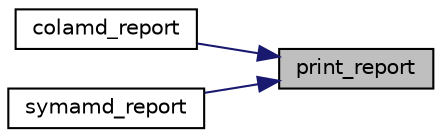 digraph "print_report"
{
 // LATEX_PDF_SIZE
  edge [fontname="Helvetica",fontsize="10",labelfontname="Helvetica",labelfontsize="10"];
  node [fontname="Helvetica",fontsize="10",shape=record];
  rankdir="RL";
  Node1 [label="print_report",height=0.2,width=0.4,color="black", fillcolor="grey75", style="filled", fontcolor="black",tooltip=" "];
  Node1 -> Node2 [dir="back",color="midnightblue",fontsize="10",style="solid",fontname="Helvetica"];
  Node2 [label="colamd_report",height=0.2,width=0.4,color="black", fillcolor="white", style="filled",URL="$colamd_8c.html#a85f2c13be93dea98e624144272d00eed",tooltip=" "];
  Node1 -> Node3 [dir="back",color="midnightblue",fontsize="10",style="solid",fontname="Helvetica"];
  Node3 [label="symamd_report",height=0.2,width=0.4,color="black", fillcolor="white", style="filled",URL="$colamd_8c.html#adf3bb99ff64711d528dafe21fd450512",tooltip=" "];
}
